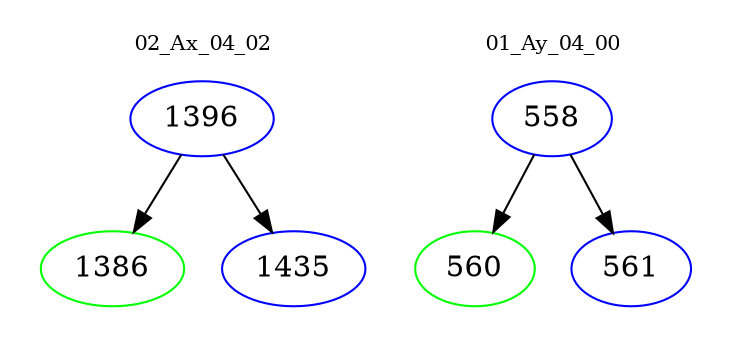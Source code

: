 digraph{
subgraph cluster_0 {
color = white
label = "02_Ax_04_02";
fontsize=10;
T0_1396 [label="1396", color="blue"]
T0_1396 -> T0_1386 [color="black"]
T0_1386 [label="1386", color="green"]
T0_1396 -> T0_1435 [color="black"]
T0_1435 [label="1435", color="blue"]
}
subgraph cluster_1 {
color = white
label = "01_Ay_04_00";
fontsize=10;
T1_558 [label="558", color="blue"]
T1_558 -> T1_560 [color="black"]
T1_560 [label="560", color="green"]
T1_558 -> T1_561 [color="black"]
T1_561 [label="561", color="blue"]
}
}
